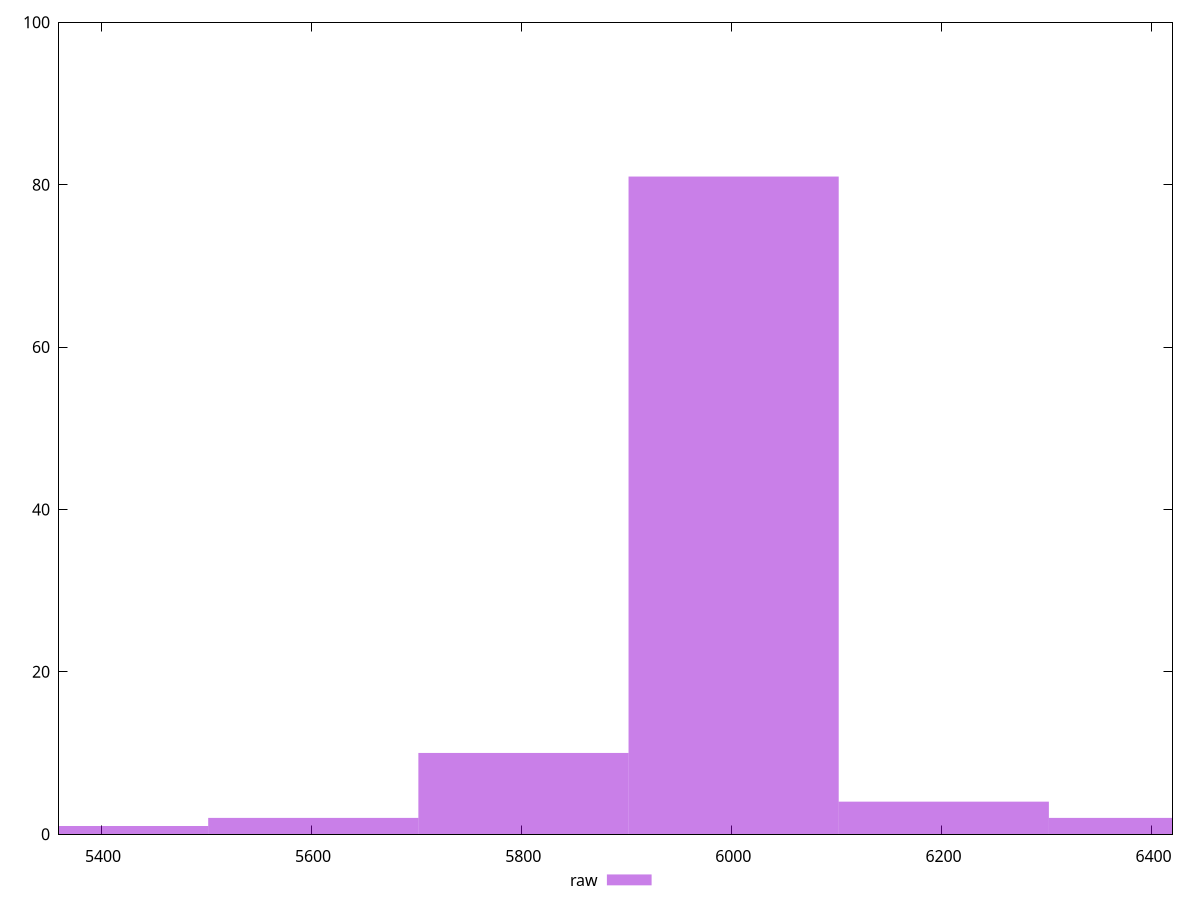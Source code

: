 reset

$raw <<EOF
5401.994369523603 1
6002.215966137337 81
5802.142100599426 10
5602.068235061515 2
6402.36369721316 2
6202.289831675249 4
EOF

set key outside below
set boxwidth 200.07386553791125
set xrange [5360:6420]
set yrange [0:100]
set trange [0:100]
set style fill transparent solid 0.5 noborder
set terminal svg size 640, 490 enhanced background rgb 'white'
set output "report_00018_2021-02-10T15-25-16.877Z/unused-javascript/samples/pages+cached/raw/histogram.svg"

plot $raw title "raw" with boxes

reset
